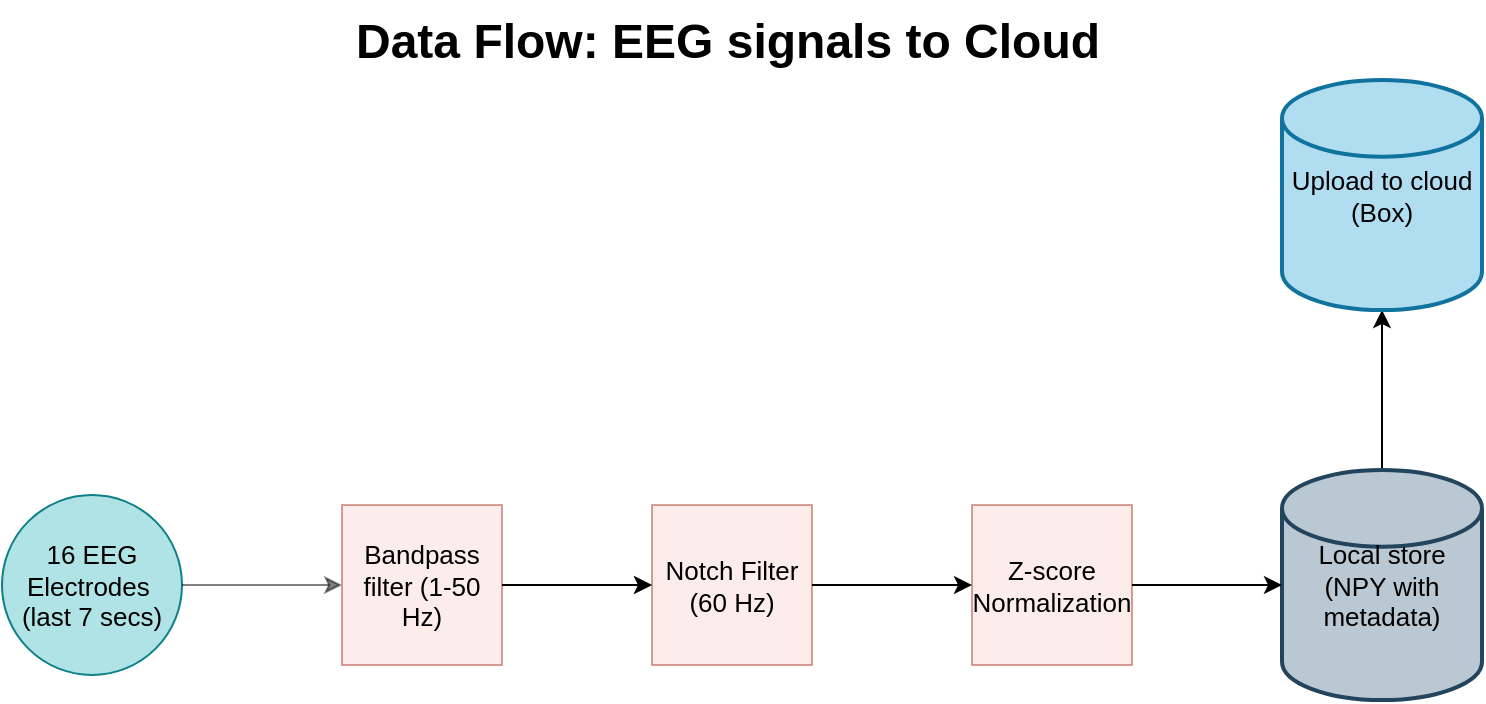 <mxfile version="24.7.17">
  <diagram id="wFE0QG_FPsp0jaGvCLVb" name="Page-1">
    <mxGraphModel dx="1036" dy="654" grid="1" gridSize="10" guides="1" tooltips="1" connect="1" arrows="1" fold="1" page="1" pageScale="1" pageWidth="850" pageHeight="1100" math="0" shadow="0">
      <root>
        <mxCell id="0" />
        <mxCell id="1" parent="0" />
        <mxCell id="8ta6O7tKQ5iUr2X37Q6d-8" value="" style="edgeStyle=orthogonalEdgeStyle;rounded=0;orthogonalLoop=1;jettySize=auto;html=1;opacity=50;fontStyle=0;fontSize=13;" edge="1" parent="1" source="8ta6O7tKQ5iUr2X37Q6d-1" target="8ta6O7tKQ5iUr2X37Q6d-4">
          <mxGeometry relative="1" as="geometry" />
        </mxCell>
        <mxCell id="8ta6O7tKQ5iUr2X37Q6d-1" value="Bandpass filter (1-50 Hz)" style="whiteSpace=wrap;html=1;aspect=fixed;fillColor=#fad9d5;strokeColor=#ae4132;opacity=50;fontStyle=0;fontSize=13;" vertex="1" parent="1">
          <mxGeometry x="230" y="402.5" width="80" height="80" as="geometry" />
        </mxCell>
        <mxCell id="8ta6O7tKQ5iUr2X37Q6d-2" value="16 EEG Electrodes&amp;nbsp;&lt;div style=&quot;font-size: 13px;&quot;&gt;(last 7 secs)&lt;/div&gt;" style="ellipse;whiteSpace=wrap;html=1;aspect=fixed;fillColor=#b0e3e6;strokeColor=#0e8088;fontStyle=0;fontSize=13;" vertex="1" parent="1">
          <mxGeometry x="60" y="397.5" width="90" height="90" as="geometry" />
        </mxCell>
        <mxCell id="8ta6O7tKQ5iUr2X37Q6d-3" value="" style="endArrow=classic;html=1;rounded=0;exitX=1;exitY=0.5;exitDx=0;exitDy=0;entryX=0;entryY=0.5;entryDx=0;entryDy=0;opacity=50;fontStyle=0;fontSize=13;" edge="1" parent="1" source="8ta6O7tKQ5iUr2X37Q6d-2" target="8ta6O7tKQ5iUr2X37Q6d-1">
          <mxGeometry width="50" height="50" relative="1" as="geometry">
            <mxPoint x="370" y="552.5" as="sourcePoint" />
            <mxPoint x="420" y="502.5" as="targetPoint" />
          </mxGeometry>
        </mxCell>
        <mxCell id="8ta6O7tKQ5iUr2X37Q6d-4" value="Notch Filter (60 Hz)" style="whiteSpace=wrap;html=1;aspect=fixed;fillColor=#fad9d5;strokeColor=#ae4132;opacity=50;fontStyle=0;fontSize=13;" vertex="1" parent="1">
          <mxGeometry x="385" y="402.5" width="80" height="80" as="geometry" />
        </mxCell>
        <mxCell id="8ta6O7tKQ5iUr2X37Q6d-5" value="" style="endArrow=classic;html=1;rounded=0;entryX=0;entryY=0.5;entryDx=0;entryDy=0;fontStyle=0;fontSize=13;" edge="1" parent="1" target="8ta6O7tKQ5iUr2X37Q6d-4">
          <mxGeometry width="50" height="50" relative="1" as="geometry">
            <mxPoint x="310" y="442.5" as="sourcePoint" />
            <mxPoint x="575" y="502.5" as="targetPoint" />
          </mxGeometry>
        </mxCell>
        <mxCell id="8ta6O7tKQ5iUr2X37Q6d-6" value="Z-score Normalization" style="whiteSpace=wrap;html=1;aspect=fixed;fillColor=#fad9d5;strokeColor=#ae4132;opacity=50;fontStyle=0;fontSize=13;" vertex="1" parent="1">
          <mxGeometry x="545" y="402.5" width="80" height="80" as="geometry" />
        </mxCell>
        <mxCell id="8ta6O7tKQ5iUr2X37Q6d-7" value="" style="endArrow=classic;html=1;rounded=0;exitX=1;exitY=0.5;exitDx=0;exitDy=0;entryX=0;entryY=0.5;entryDx=0;entryDy=0;fontStyle=0;fontSize=13;" edge="1" parent="1" target="8ta6O7tKQ5iUr2X37Q6d-6">
          <mxGeometry width="50" height="50" relative="1" as="geometry">
            <mxPoint x="465" y="442.5" as="sourcePoint" />
            <mxPoint x="735" y="502.5" as="targetPoint" />
          </mxGeometry>
        </mxCell>
        <mxCell id="8ta6O7tKQ5iUr2X37Q6d-26" value="" style="edgeStyle=orthogonalEdgeStyle;rounded=0;orthogonalLoop=1;jettySize=auto;html=1;fontStyle=0;fontSize=13;" edge="1" parent="1" source="8ta6O7tKQ5iUr2X37Q6d-9" target="8ta6O7tKQ5iUr2X37Q6d-25">
          <mxGeometry relative="1" as="geometry" />
        </mxCell>
        <mxCell id="8ta6O7tKQ5iUr2X37Q6d-9" value="Local store (NPY with metadata)" style="strokeWidth=2;html=1;shape=mxgraph.flowchart.database;whiteSpace=wrap;fillColor=#bac8d3;strokeColor=#23445d;fontStyle=0;fontSize=13;" vertex="1" parent="1">
          <mxGeometry x="700" y="385" width="100" height="115" as="geometry" />
        </mxCell>
        <mxCell id="8ta6O7tKQ5iUr2X37Q6d-12" value="" style="endArrow=classic;html=1;rounded=0;exitX=1;exitY=0.5;exitDx=0;exitDy=0;entryX=0;entryY=0.5;entryDx=0;entryDy=0;entryPerimeter=0;fontStyle=0;fontSize=13;" edge="1" parent="1" source="8ta6O7tKQ5iUr2X37Q6d-6" target="8ta6O7tKQ5iUr2X37Q6d-9">
          <mxGeometry width="50" height="50" relative="1" as="geometry">
            <mxPoint x="670" y="572.5" as="sourcePoint" />
            <mxPoint x="720" y="522.5" as="targetPoint" />
          </mxGeometry>
        </mxCell>
        <mxCell id="8ta6O7tKQ5iUr2X37Q6d-25" value="Upload to cloud (Box)" style="strokeWidth=2;html=1;shape=mxgraph.flowchart.database;whiteSpace=wrap;fillColor=#b1ddf0;strokeColor=#10739e;fontStyle=0;fontSize=13;" vertex="1" parent="1">
          <mxGeometry x="700" y="190" width="100" height="115" as="geometry" />
        </mxCell>
        <mxCell id="8ta6O7tKQ5iUr2X37Q6d-28" value="&lt;h1 style=&quot;margin-top: 0px;&quot;&gt;Data Flow: EEG signals to Cloud&lt;/h1&gt;" style="text;html=1;whiteSpace=wrap;overflow=hidden;rounded=0;" vertex="1" parent="1">
          <mxGeometry x="235" y="150" width="380" height="120" as="geometry" />
        </mxCell>
      </root>
    </mxGraphModel>
  </diagram>
</mxfile>
